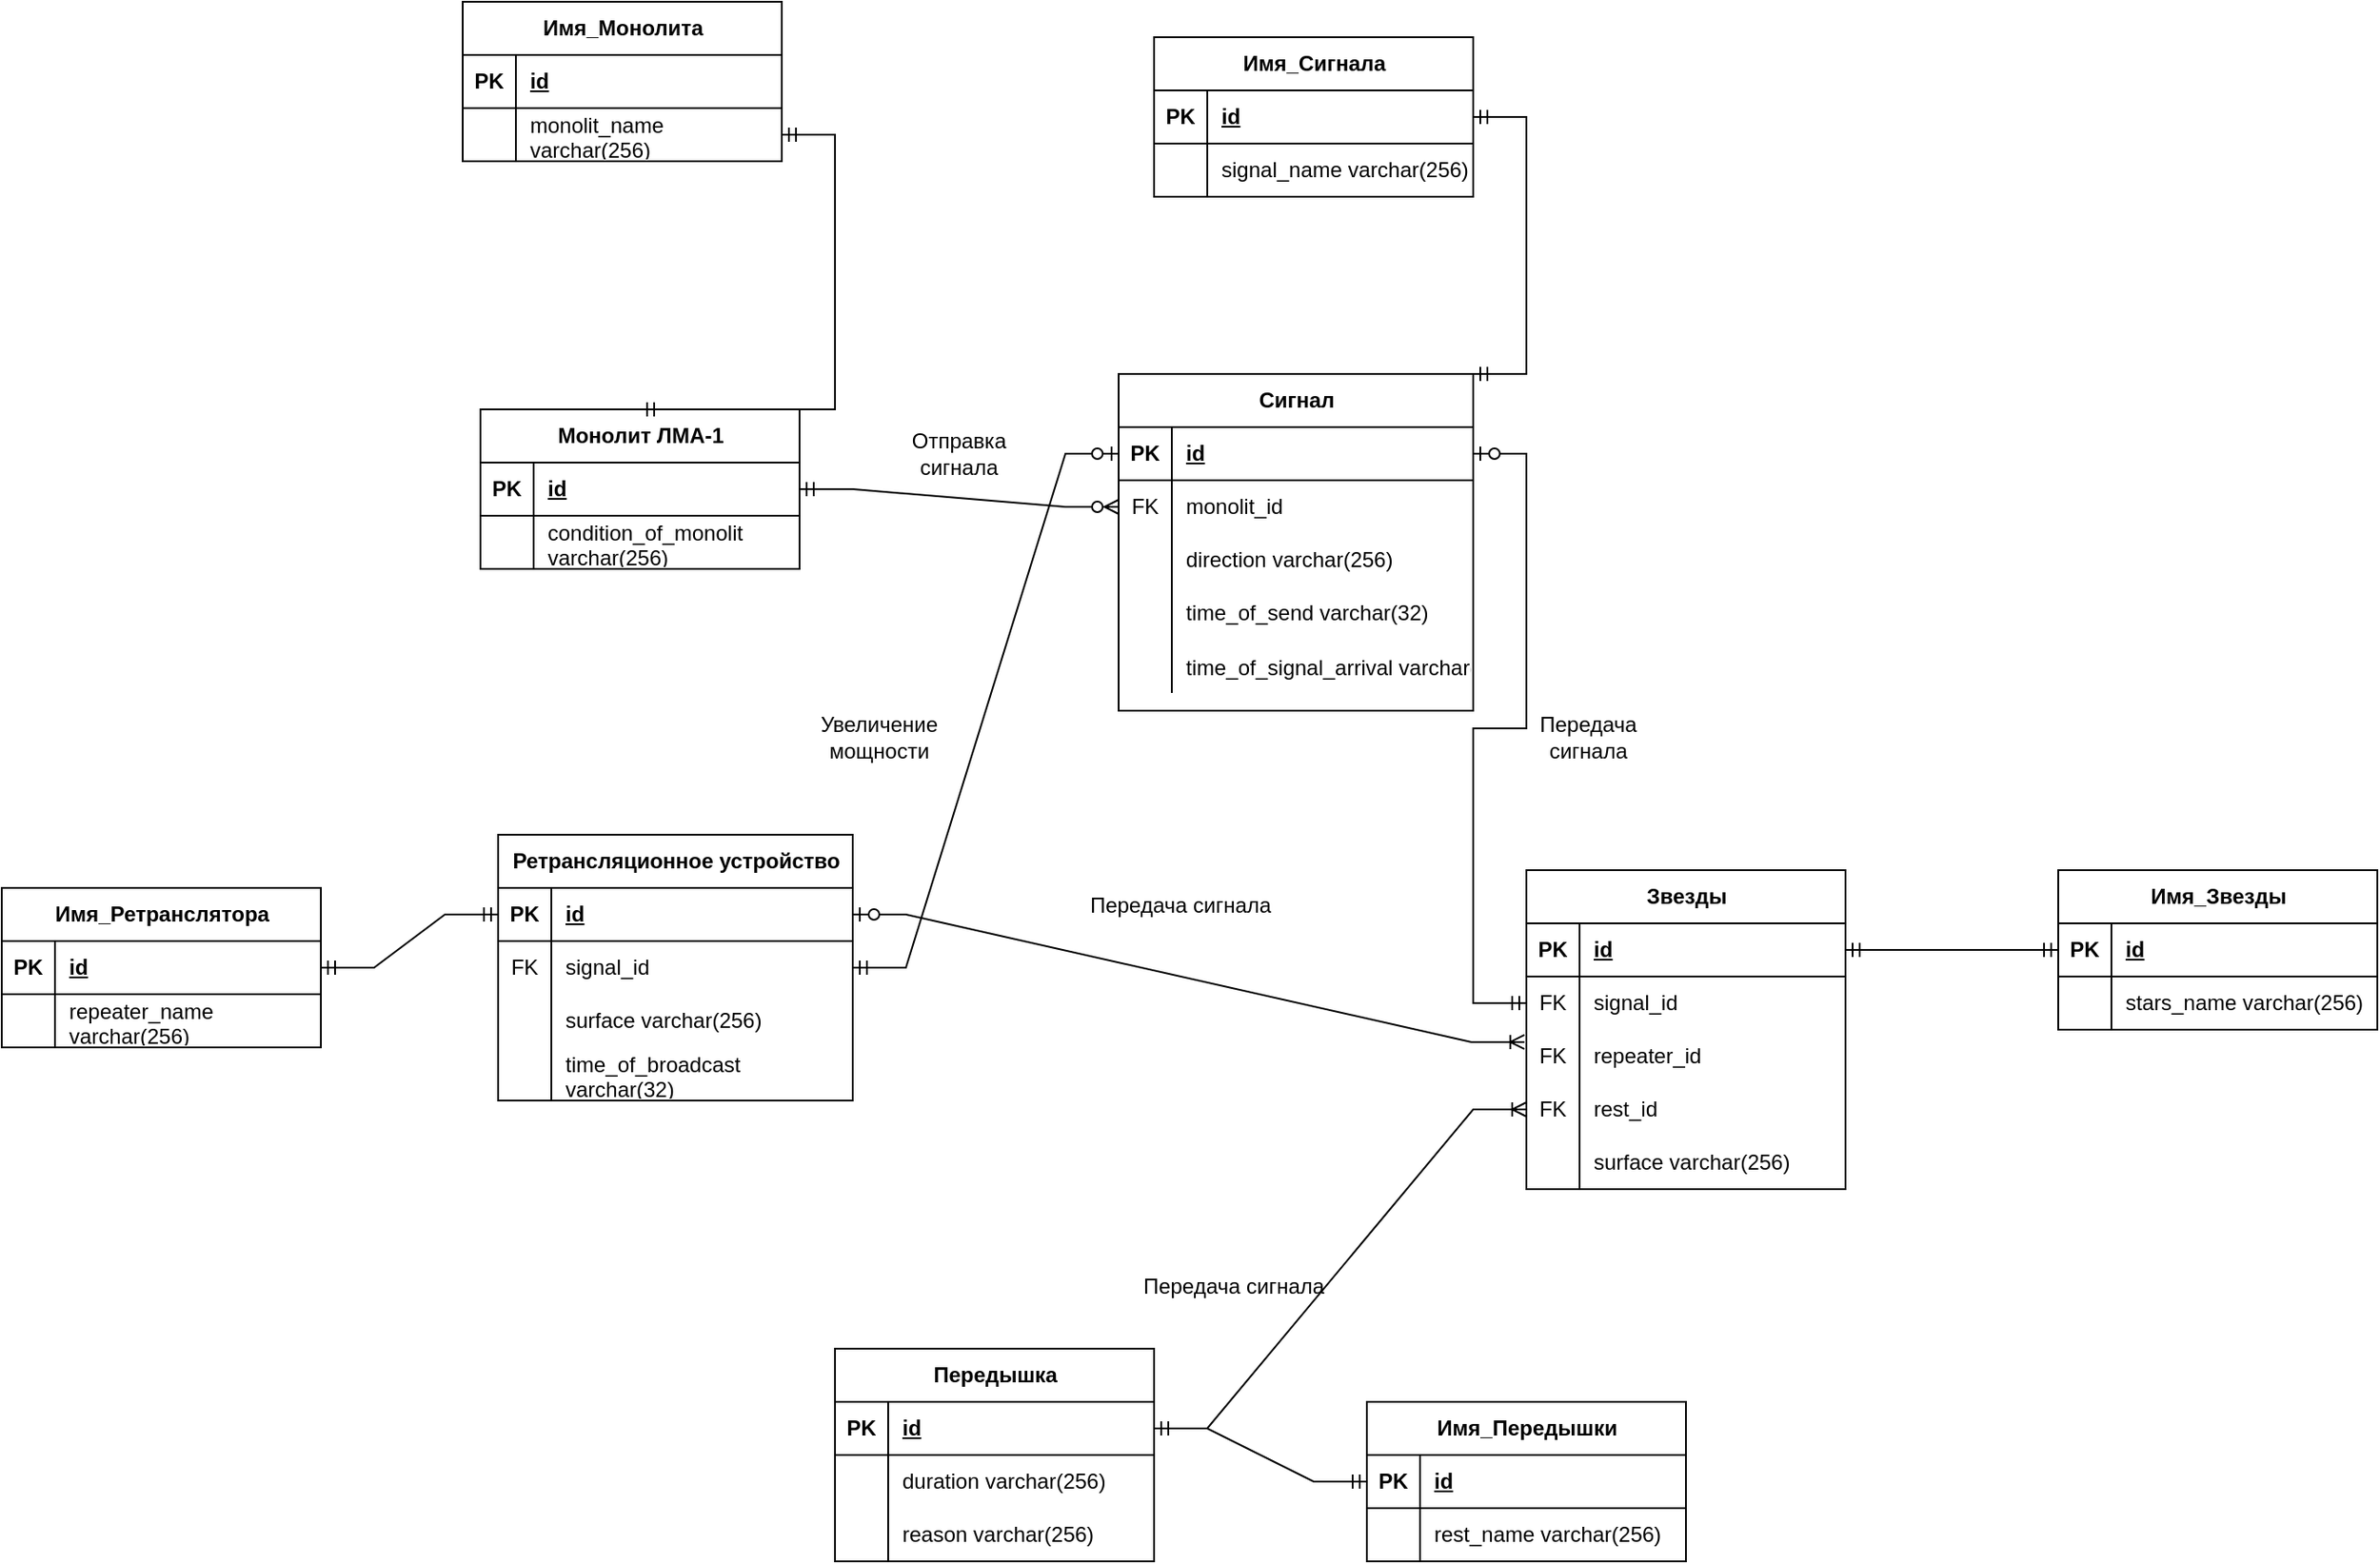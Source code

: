 <mxfile version="22.1.21" type="device">
  <diagram name="Страница — 1" id="VQJvJj8ZAgsgvcjKCSfi">
    <mxGraphModel dx="2867" dy="1068" grid="1" gridSize="10" guides="1" tooltips="1" connect="1" arrows="1" fold="1" page="1" pageScale="1" pageWidth="827" pageHeight="1169" math="0" shadow="0">
      <root>
        <mxCell id="0" />
        <mxCell id="1" parent="0" />
        <mxCell id="xMGTxP7Kt4vGmx2bxv9T-1" value="Монолит ЛМА-1" style="shape=table;startSize=30;container=1;collapsible=1;childLayout=tableLayout;fixedRows=1;rowLines=0;fontStyle=1;align=center;resizeLast=1;html=1;" parent="1" vertex="1">
          <mxGeometry x="40" y="460" width="180" height="90" as="geometry" />
        </mxCell>
        <mxCell id="xMGTxP7Kt4vGmx2bxv9T-2" value="" style="shape=tableRow;horizontal=0;startSize=0;swimlaneHead=0;swimlaneBody=0;fillColor=none;collapsible=0;dropTarget=0;points=[[0,0.5],[1,0.5]];portConstraint=eastwest;top=0;left=0;right=0;bottom=1;" parent="xMGTxP7Kt4vGmx2bxv9T-1" vertex="1">
          <mxGeometry y="30" width="180" height="30" as="geometry" />
        </mxCell>
        <mxCell id="xMGTxP7Kt4vGmx2bxv9T-3" value="PK" style="shape=partialRectangle;connectable=0;fillColor=none;top=0;left=0;bottom=0;right=0;fontStyle=1;overflow=hidden;whiteSpace=wrap;html=1;" parent="xMGTxP7Kt4vGmx2bxv9T-2" vertex="1">
          <mxGeometry width="30" height="30" as="geometry">
            <mxRectangle width="30" height="30" as="alternateBounds" />
          </mxGeometry>
        </mxCell>
        <mxCell id="xMGTxP7Kt4vGmx2bxv9T-4" value="id" style="shape=partialRectangle;connectable=0;fillColor=none;top=0;left=0;bottom=0;right=0;align=left;spacingLeft=6;fontStyle=5;overflow=hidden;whiteSpace=wrap;html=1;" parent="xMGTxP7Kt4vGmx2bxv9T-2" vertex="1">
          <mxGeometry x="30" width="150" height="30" as="geometry">
            <mxRectangle width="150" height="30" as="alternateBounds" />
          </mxGeometry>
        </mxCell>
        <mxCell id="xMGTxP7Kt4vGmx2bxv9T-8" value="" style="shape=tableRow;horizontal=0;startSize=0;swimlaneHead=0;swimlaneBody=0;fillColor=none;collapsible=0;dropTarget=0;points=[[0,0.5],[1,0.5]];portConstraint=eastwest;top=0;left=0;right=0;bottom=0;" parent="xMGTxP7Kt4vGmx2bxv9T-1" vertex="1">
          <mxGeometry y="60" width="180" height="30" as="geometry" />
        </mxCell>
        <mxCell id="xMGTxP7Kt4vGmx2bxv9T-9" value="" style="shape=partialRectangle;connectable=0;fillColor=none;top=0;left=0;bottom=0;right=0;editable=1;overflow=hidden;whiteSpace=wrap;html=1;" parent="xMGTxP7Kt4vGmx2bxv9T-8" vertex="1">
          <mxGeometry width="30" height="30" as="geometry">
            <mxRectangle width="30" height="30" as="alternateBounds" />
          </mxGeometry>
        </mxCell>
        <mxCell id="xMGTxP7Kt4vGmx2bxv9T-10" value="condition_of_monolit varchar(256)" style="shape=partialRectangle;connectable=0;fillColor=none;top=0;left=0;bottom=0;right=0;align=left;spacingLeft=6;overflow=hidden;whiteSpace=wrap;html=1;" parent="xMGTxP7Kt4vGmx2bxv9T-8" vertex="1">
          <mxGeometry x="30" width="150" height="30" as="geometry">
            <mxRectangle width="150" height="30" as="alternateBounds" />
          </mxGeometry>
        </mxCell>
        <mxCell id="xMGTxP7Kt4vGmx2bxv9T-14" value="Сигнал" style="shape=table;startSize=30;container=1;collapsible=1;childLayout=tableLayout;fixedRows=1;rowLines=0;fontStyle=1;align=center;resizeLast=1;html=1;" parent="1" vertex="1">
          <mxGeometry x="400" y="440" width="200" height="190" as="geometry" />
        </mxCell>
        <mxCell id="xMGTxP7Kt4vGmx2bxv9T-15" value="" style="shape=tableRow;horizontal=0;startSize=0;swimlaneHead=0;swimlaneBody=0;fillColor=none;collapsible=0;dropTarget=0;points=[[0,0.5],[1,0.5]];portConstraint=eastwest;top=0;left=0;right=0;bottom=1;" parent="xMGTxP7Kt4vGmx2bxv9T-14" vertex="1">
          <mxGeometry y="30" width="200" height="30" as="geometry" />
        </mxCell>
        <mxCell id="xMGTxP7Kt4vGmx2bxv9T-16" value="PK" style="shape=partialRectangle;connectable=0;fillColor=none;top=0;left=0;bottom=0;right=0;fontStyle=1;overflow=hidden;whiteSpace=wrap;html=1;" parent="xMGTxP7Kt4vGmx2bxv9T-15" vertex="1">
          <mxGeometry width="30" height="30" as="geometry">
            <mxRectangle width="30" height="30" as="alternateBounds" />
          </mxGeometry>
        </mxCell>
        <mxCell id="xMGTxP7Kt4vGmx2bxv9T-17" value="id" style="shape=partialRectangle;connectable=0;fillColor=none;top=0;left=0;bottom=0;right=0;align=left;spacingLeft=6;fontStyle=5;overflow=hidden;whiteSpace=wrap;html=1;" parent="xMGTxP7Kt4vGmx2bxv9T-15" vertex="1">
          <mxGeometry x="30" width="170" height="30" as="geometry">
            <mxRectangle width="170" height="30" as="alternateBounds" />
          </mxGeometry>
        </mxCell>
        <mxCell id="xMGTxP7Kt4vGmx2bxv9T-48" value="" style="shape=tableRow;horizontal=0;startSize=0;swimlaneHead=0;swimlaneBody=0;fillColor=none;collapsible=0;dropTarget=0;points=[[0,0.5],[1,0.5]];portConstraint=eastwest;top=0;left=0;right=0;bottom=0;" parent="xMGTxP7Kt4vGmx2bxv9T-14" vertex="1">
          <mxGeometry y="60" width="200" height="30" as="geometry" />
        </mxCell>
        <mxCell id="xMGTxP7Kt4vGmx2bxv9T-49" value="FK" style="shape=partialRectangle;connectable=0;fillColor=none;top=0;left=0;bottom=0;right=0;fontStyle=0;overflow=hidden;whiteSpace=wrap;html=1;" parent="xMGTxP7Kt4vGmx2bxv9T-48" vertex="1">
          <mxGeometry width="30" height="30" as="geometry">
            <mxRectangle width="30" height="30" as="alternateBounds" />
          </mxGeometry>
        </mxCell>
        <mxCell id="xMGTxP7Kt4vGmx2bxv9T-50" value="monolit_id" style="shape=partialRectangle;connectable=0;fillColor=none;top=0;left=0;bottom=0;right=0;align=left;spacingLeft=6;fontStyle=0;overflow=hidden;whiteSpace=wrap;html=1;" parent="xMGTxP7Kt4vGmx2bxv9T-48" vertex="1">
          <mxGeometry x="30" width="170" height="30" as="geometry">
            <mxRectangle width="170" height="30" as="alternateBounds" />
          </mxGeometry>
        </mxCell>
        <mxCell id="xMGTxP7Kt4vGmx2bxv9T-21" value="" style="shape=tableRow;horizontal=0;startSize=0;swimlaneHead=0;swimlaneBody=0;fillColor=none;collapsible=0;dropTarget=0;points=[[0,0.5],[1,0.5]];portConstraint=eastwest;top=0;left=0;right=0;bottom=0;" parent="xMGTxP7Kt4vGmx2bxv9T-14" vertex="1">
          <mxGeometry y="90" width="200" height="30" as="geometry" />
        </mxCell>
        <mxCell id="xMGTxP7Kt4vGmx2bxv9T-22" value="" style="shape=partialRectangle;connectable=0;fillColor=none;top=0;left=0;bottom=0;right=0;editable=1;overflow=hidden;whiteSpace=wrap;html=1;" parent="xMGTxP7Kt4vGmx2bxv9T-21" vertex="1">
          <mxGeometry width="30" height="30" as="geometry">
            <mxRectangle width="30" height="30" as="alternateBounds" />
          </mxGeometry>
        </mxCell>
        <mxCell id="xMGTxP7Kt4vGmx2bxv9T-23" value="direction varchar(256)" style="shape=partialRectangle;connectable=0;fillColor=none;top=0;left=0;bottom=0;right=0;align=left;spacingLeft=6;overflow=hidden;whiteSpace=wrap;html=1;" parent="xMGTxP7Kt4vGmx2bxv9T-21" vertex="1">
          <mxGeometry x="30" width="170" height="30" as="geometry">
            <mxRectangle width="170" height="30" as="alternateBounds" />
          </mxGeometry>
        </mxCell>
        <mxCell id="xMGTxP7Kt4vGmx2bxv9T-24" value="" style="shape=tableRow;horizontal=0;startSize=0;swimlaneHead=0;swimlaneBody=0;fillColor=none;collapsible=0;dropTarget=0;points=[[0,0.5],[1,0.5]];portConstraint=eastwest;top=0;left=0;right=0;bottom=0;" parent="xMGTxP7Kt4vGmx2bxv9T-14" vertex="1">
          <mxGeometry y="120" width="200" height="30" as="geometry" />
        </mxCell>
        <mxCell id="xMGTxP7Kt4vGmx2bxv9T-25" value="" style="shape=partialRectangle;connectable=0;fillColor=none;top=0;left=0;bottom=0;right=0;editable=1;overflow=hidden;whiteSpace=wrap;html=1;" parent="xMGTxP7Kt4vGmx2bxv9T-24" vertex="1">
          <mxGeometry width="30" height="30" as="geometry">
            <mxRectangle width="30" height="30" as="alternateBounds" />
          </mxGeometry>
        </mxCell>
        <mxCell id="xMGTxP7Kt4vGmx2bxv9T-26" value="time_of_send varchar(32)" style="shape=partialRectangle;connectable=0;fillColor=none;top=0;left=0;bottom=0;right=0;align=left;spacingLeft=6;overflow=hidden;whiteSpace=wrap;html=1;" parent="xMGTxP7Kt4vGmx2bxv9T-24" vertex="1">
          <mxGeometry x="30" width="170" height="30" as="geometry">
            <mxRectangle width="170" height="30" as="alternateBounds" />
          </mxGeometry>
        </mxCell>
        <mxCell id="rWbChMXOexPjpQGfSsMa-2" value="" style="shape=tableRow;horizontal=0;startSize=0;swimlaneHead=0;swimlaneBody=0;fillColor=none;collapsible=0;dropTarget=0;points=[[0,0.5],[1,0.5]];portConstraint=eastwest;top=0;left=0;right=0;bottom=0;" vertex="1" parent="xMGTxP7Kt4vGmx2bxv9T-14">
          <mxGeometry y="150" width="200" height="30" as="geometry" />
        </mxCell>
        <mxCell id="rWbChMXOexPjpQGfSsMa-3" value="" style="shape=partialRectangle;connectable=0;fillColor=none;top=0;left=0;bottom=0;right=0;editable=1;overflow=hidden;" vertex="1" parent="rWbChMXOexPjpQGfSsMa-2">
          <mxGeometry width="30" height="30" as="geometry">
            <mxRectangle width="30" height="30" as="alternateBounds" />
          </mxGeometry>
        </mxCell>
        <mxCell id="rWbChMXOexPjpQGfSsMa-4" value="time_of_signal_arrival varchar(256)" style="shape=partialRectangle;connectable=0;fillColor=none;top=0;left=0;bottom=0;right=0;align=left;spacingLeft=6;overflow=hidden;" vertex="1" parent="rWbChMXOexPjpQGfSsMa-2">
          <mxGeometry x="30" width="170" height="30" as="geometry">
            <mxRectangle width="170" height="30" as="alternateBounds" />
          </mxGeometry>
        </mxCell>
        <mxCell id="xMGTxP7Kt4vGmx2bxv9T-27" value="Ретрансляционное устройство" style="shape=table;startSize=30;container=1;collapsible=1;childLayout=tableLayout;fixedRows=1;rowLines=0;fontStyle=1;align=center;resizeLast=1;html=1;" parent="1" vertex="1">
          <mxGeometry x="50" y="700" width="200" height="150" as="geometry" />
        </mxCell>
        <mxCell id="xMGTxP7Kt4vGmx2bxv9T-28" value="" style="shape=tableRow;horizontal=0;startSize=0;swimlaneHead=0;swimlaneBody=0;fillColor=none;collapsible=0;dropTarget=0;points=[[0,0.5],[1,0.5]];portConstraint=eastwest;top=0;left=0;right=0;bottom=1;" parent="xMGTxP7Kt4vGmx2bxv9T-27" vertex="1">
          <mxGeometry y="30" width="200" height="30" as="geometry" />
        </mxCell>
        <mxCell id="xMGTxP7Kt4vGmx2bxv9T-29" value="PK" style="shape=partialRectangle;connectable=0;fillColor=none;top=0;left=0;bottom=0;right=0;fontStyle=1;overflow=hidden;whiteSpace=wrap;html=1;" parent="xMGTxP7Kt4vGmx2bxv9T-28" vertex="1">
          <mxGeometry width="30" height="30" as="geometry">
            <mxRectangle width="30" height="30" as="alternateBounds" />
          </mxGeometry>
        </mxCell>
        <mxCell id="xMGTxP7Kt4vGmx2bxv9T-30" value="id" style="shape=partialRectangle;connectable=0;fillColor=none;top=0;left=0;bottom=0;right=0;align=left;spacingLeft=6;fontStyle=5;overflow=hidden;whiteSpace=wrap;html=1;" parent="xMGTxP7Kt4vGmx2bxv9T-28" vertex="1">
          <mxGeometry x="30" width="170" height="30" as="geometry">
            <mxRectangle width="170" height="30" as="alternateBounds" />
          </mxGeometry>
        </mxCell>
        <mxCell id="xMGTxP7Kt4vGmx2bxv9T-34" value="" style="shape=tableRow;horizontal=0;startSize=0;swimlaneHead=0;swimlaneBody=0;fillColor=none;collapsible=0;dropTarget=0;points=[[0,0.5],[1,0.5]];portConstraint=eastwest;top=0;left=0;right=0;bottom=0;" parent="xMGTxP7Kt4vGmx2bxv9T-27" vertex="1">
          <mxGeometry y="60" width="200" height="30" as="geometry" />
        </mxCell>
        <mxCell id="xMGTxP7Kt4vGmx2bxv9T-35" value="FK" style="shape=partialRectangle;connectable=0;fillColor=none;top=0;left=0;bottom=0;right=0;editable=1;overflow=hidden;whiteSpace=wrap;html=1;" parent="xMGTxP7Kt4vGmx2bxv9T-34" vertex="1">
          <mxGeometry width="30" height="30" as="geometry">
            <mxRectangle width="30" height="30" as="alternateBounds" />
          </mxGeometry>
        </mxCell>
        <mxCell id="xMGTxP7Kt4vGmx2bxv9T-36" value="signal_id" style="shape=partialRectangle;connectable=0;fillColor=none;top=0;left=0;bottom=0;right=0;align=left;spacingLeft=6;overflow=hidden;whiteSpace=wrap;html=1;" parent="xMGTxP7Kt4vGmx2bxv9T-34" vertex="1">
          <mxGeometry x="30" width="170" height="30" as="geometry">
            <mxRectangle width="170" height="30" as="alternateBounds" />
          </mxGeometry>
        </mxCell>
        <mxCell id="xMGTxP7Kt4vGmx2bxv9T-37" value="" style="shape=tableRow;horizontal=0;startSize=0;swimlaneHead=0;swimlaneBody=0;fillColor=none;collapsible=0;dropTarget=0;points=[[0,0.5],[1,0.5]];portConstraint=eastwest;top=0;left=0;right=0;bottom=0;" parent="xMGTxP7Kt4vGmx2bxv9T-27" vertex="1">
          <mxGeometry y="90" width="200" height="30" as="geometry" />
        </mxCell>
        <mxCell id="xMGTxP7Kt4vGmx2bxv9T-38" value="" style="shape=partialRectangle;connectable=0;fillColor=none;top=0;left=0;bottom=0;right=0;editable=1;overflow=hidden;whiteSpace=wrap;html=1;" parent="xMGTxP7Kt4vGmx2bxv9T-37" vertex="1">
          <mxGeometry width="30" height="30" as="geometry">
            <mxRectangle width="30" height="30" as="alternateBounds" />
          </mxGeometry>
        </mxCell>
        <mxCell id="xMGTxP7Kt4vGmx2bxv9T-39" value="surface varchar(256)" style="shape=partialRectangle;connectable=0;fillColor=none;top=0;left=0;bottom=0;right=0;align=left;spacingLeft=6;overflow=hidden;whiteSpace=wrap;html=1;" parent="xMGTxP7Kt4vGmx2bxv9T-37" vertex="1">
          <mxGeometry x="30" width="170" height="30" as="geometry">
            <mxRectangle width="170" height="30" as="alternateBounds" />
          </mxGeometry>
        </mxCell>
        <mxCell id="xMGTxP7Kt4vGmx2bxv9T-51" value="" style="shape=tableRow;horizontal=0;startSize=0;swimlaneHead=0;swimlaneBody=0;fillColor=none;collapsible=0;dropTarget=0;points=[[0,0.5],[1,0.5]];portConstraint=eastwest;top=0;left=0;right=0;bottom=0;" parent="xMGTxP7Kt4vGmx2bxv9T-27" vertex="1">
          <mxGeometry y="120" width="200" height="30" as="geometry" />
        </mxCell>
        <mxCell id="xMGTxP7Kt4vGmx2bxv9T-52" value="" style="shape=partialRectangle;connectable=0;fillColor=none;top=0;left=0;bottom=0;right=0;fontStyle=0;overflow=hidden;whiteSpace=wrap;html=1;" parent="xMGTxP7Kt4vGmx2bxv9T-51" vertex="1">
          <mxGeometry width="30" height="30" as="geometry">
            <mxRectangle width="30" height="30" as="alternateBounds" />
          </mxGeometry>
        </mxCell>
        <mxCell id="xMGTxP7Kt4vGmx2bxv9T-53" value="time_of_broadcast varchar(32)" style="shape=partialRectangle;connectable=0;fillColor=none;top=0;left=0;bottom=0;right=0;align=left;spacingLeft=6;fontStyle=0;overflow=hidden;whiteSpace=wrap;html=1;" parent="xMGTxP7Kt4vGmx2bxv9T-51" vertex="1">
          <mxGeometry x="30" width="170" height="30" as="geometry">
            <mxRectangle width="170" height="30" as="alternateBounds" />
          </mxGeometry>
        </mxCell>
        <mxCell id="xMGTxP7Kt4vGmx2bxv9T-70" value="Передышка" style="shape=table;startSize=30;container=1;collapsible=1;childLayout=tableLayout;fixedRows=1;rowLines=0;fontStyle=1;align=center;resizeLast=1;html=1;" parent="1" vertex="1">
          <mxGeometry x="240" y="990" width="180" height="120" as="geometry" />
        </mxCell>
        <mxCell id="xMGTxP7Kt4vGmx2bxv9T-71" value="" style="shape=tableRow;horizontal=0;startSize=0;swimlaneHead=0;swimlaneBody=0;fillColor=none;collapsible=0;dropTarget=0;points=[[0,0.5],[1,0.5]];portConstraint=eastwest;top=0;left=0;right=0;bottom=1;" parent="xMGTxP7Kt4vGmx2bxv9T-70" vertex="1">
          <mxGeometry y="30" width="180" height="30" as="geometry" />
        </mxCell>
        <mxCell id="xMGTxP7Kt4vGmx2bxv9T-72" value="PK" style="shape=partialRectangle;connectable=0;fillColor=none;top=0;left=0;bottom=0;right=0;fontStyle=1;overflow=hidden;whiteSpace=wrap;html=1;" parent="xMGTxP7Kt4vGmx2bxv9T-71" vertex="1">
          <mxGeometry width="30" height="30" as="geometry">
            <mxRectangle width="30" height="30" as="alternateBounds" />
          </mxGeometry>
        </mxCell>
        <mxCell id="xMGTxP7Kt4vGmx2bxv9T-73" value="id" style="shape=partialRectangle;connectable=0;fillColor=none;top=0;left=0;bottom=0;right=0;align=left;spacingLeft=6;fontStyle=5;overflow=hidden;whiteSpace=wrap;html=1;" parent="xMGTxP7Kt4vGmx2bxv9T-71" vertex="1">
          <mxGeometry x="30" width="150" height="30" as="geometry">
            <mxRectangle width="150" height="30" as="alternateBounds" />
          </mxGeometry>
        </mxCell>
        <mxCell id="xMGTxP7Kt4vGmx2bxv9T-80" value="" style="shape=tableRow;horizontal=0;startSize=0;swimlaneHead=0;swimlaneBody=0;fillColor=none;collapsible=0;dropTarget=0;points=[[0,0.5],[1,0.5]];portConstraint=eastwest;top=0;left=0;right=0;bottom=0;" parent="xMGTxP7Kt4vGmx2bxv9T-70" vertex="1">
          <mxGeometry y="60" width="180" height="30" as="geometry" />
        </mxCell>
        <mxCell id="xMGTxP7Kt4vGmx2bxv9T-81" value="" style="shape=partialRectangle;connectable=0;fillColor=none;top=0;left=0;bottom=0;right=0;editable=1;overflow=hidden;whiteSpace=wrap;html=1;" parent="xMGTxP7Kt4vGmx2bxv9T-80" vertex="1">
          <mxGeometry width="30" height="30" as="geometry">
            <mxRectangle width="30" height="30" as="alternateBounds" />
          </mxGeometry>
        </mxCell>
        <mxCell id="xMGTxP7Kt4vGmx2bxv9T-82" value="duration varchar(256)" style="shape=partialRectangle;connectable=0;fillColor=none;top=0;left=0;bottom=0;right=0;align=left;spacingLeft=6;overflow=hidden;whiteSpace=wrap;html=1;" parent="xMGTxP7Kt4vGmx2bxv9T-80" vertex="1">
          <mxGeometry x="30" width="150" height="30" as="geometry">
            <mxRectangle width="150" height="30" as="alternateBounds" />
          </mxGeometry>
        </mxCell>
        <mxCell id="xMGTxP7Kt4vGmx2bxv9T-86" value="" style="shape=tableRow;horizontal=0;startSize=0;swimlaneHead=0;swimlaneBody=0;fillColor=none;collapsible=0;dropTarget=0;points=[[0,0.5],[1,0.5]];portConstraint=eastwest;top=0;left=0;right=0;bottom=0;" parent="xMGTxP7Kt4vGmx2bxv9T-70" vertex="1">
          <mxGeometry y="90" width="180" height="30" as="geometry" />
        </mxCell>
        <mxCell id="xMGTxP7Kt4vGmx2bxv9T-87" value="" style="shape=partialRectangle;connectable=0;fillColor=none;top=0;left=0;bottom=0;right=0;fontStyle=0;overflow=hidden;whiteSpace=wrap;html=1;" parent="xMGTxP7Kt4vGmx2bxv9T-86" vertex="1">
          <mxGeometry width="30" height="30" as="geometry">
            <mxRectangle width="30" height="30" as="alternateBounds" />
          </mxGeometry>
        </mxCell>
        <mxCell id="xMGTxP7Kt4vGmx2bxv9T-88" value="reason varchar(256)" style="shape=partialRectangle;connectable=0;fillColor=none;top=0;left=0;bottom=0;right=0;align=left;spacingLeft=6;fontStyle=0;overflow=hidden;whiteSpace=wrap;html=1;" parent="xMGTxP7Kt4vGmx2bxv9T-86" vertex="1">
          <mxGeometry x="30" width="150" height="30" as="geometry">
            <mxRectangle width="150" height="30" as="alternateBounds" />
          </mxGeometry>
        </mxCell>
        <mxCell id="xMGTxP7Kt4vGmx2bxv9T-112" value="" style="edgeStyle=entityRelationEdgeStyle;fontSize=12;html=1;endArrow=ERoneToMany;startArrow=ERzeroToOne;rounded=0;exitX=1;exitY=0.5;exitDx=0;exitDy=0;entryX=-0.006;entryY=0.233;entryDx=0;entryDy=0;entryPerimeter=0;" parent="1" source="xMGTxP7Kt4vGmx2bxv9T-28" target="xMGTxP7Kt4vGmx2bxv9T-61" edge="1">
          <mxGeometry width="100" height="100" relative="1" as="geometry">
            <mxPoint x="460" y="710" as="sourcePoint" />
            <mxPoint x="560" y="610" as="targetPoint" />
          </mxGeometry>
        </mxCell>
        <mxCell id="xMGTxP7Kt4vGmx2bxv9T-113" value="" style="edgeStyle=entityRelationEdgeStyle;fontSize=12;html=1;endArrow=ERzeroToOne;startArrow=ERmandOne;rounded=0;entryX=0;entryY=0.5;entryDx=0;entryDy=0;exitX=1;exitY=0.5;exitDx=0;exitDy=0;" parent="1" source="xMGTxP7Kt4vGmx2bxv9T-34" target="xMGTxP7Kt4vGmx2bxv9T-15" edge="1">
          <mxGeometry width="100" height="100" relative="1" as="geometry">
            <mxPoint x="460" y="710" as="sourcePoint" />
            <mxPoint x="560" y="610" as="targetPoint" />
          </mxGeometry>
        </mxCell>
        <mxCell id="ZduMrjdBImuG5S4QAXSp-5" value="" style="edgeStyle=entityRelationEdgeStyle;fontSize=12;html=1;endArrow=ERoneToMany;startArrow=ERmandOne;rounded=0;exitX=1;exitY=0.5;exitDx=0;exitDy=0;entryX=0;entryY=0.5;entryDx=0;entryDy=0;" parent="1" source="xMGTxP7Kt4vGmx2bxv9T-71" target="ZduMrjdBImuG5S4QAXSp-1" edge="1">
          <mxGeometry width="100" height="100" relative="1" as="geometry">
            <mxPoint x="580" y="870" as="sourcePoint" />
            <mxPoint x="680" y="770" as="targetPoint" />
          </mxGeometry>
        </mxCell>
        <mxCell id="ZduMrjdBImuG5S4QAXSp-8" value="" style="edgeStyle=entityRelationEdgeStyle;fontSize=12;html=1;endArrow=ERzeroToMany;startArrow=ERmandOne;rounded=0;exitX=1;exitY=0.5;exitDx=0;exitDy=0;entryX=0;entryY=0.5;entryDx=0;entryDy=0;" parent="1" source="xMGTxP7Kt4vGmx2bxv9T-2" target="xMGTxP7Kt4vGmx2bxv9T-48" edge="1">
          <mxGeometry width="100" height="100" relative="1" as="geometry">
            <mxPoint x="320" y="640" as="sourcePoint" />
            <mxPoint x="620" y="710" as="targetPoint" />
          </mxGeometry>
        </mxCell>
        <mxCell id="ZduMrjdBImuG5S4QAXSp-9" value="" style="edgeStyle=entityRelationEdgeStyle;fontSize=12;html=1;endArrow=ERzeroToOne;startArrow=ERmandOne;rounded=0;exitX=0;exitY=0.5;exitDx=0;exitDy=0;entryX=1;entryY=0.5;entryDx=0;entryDy=0;" parent="1" source="xMGTxP7Kt4vGmx2bxv9T-83" target="xMGTxP7Kt4vGmx2bxv9T-15" edge="1">
          <mxGeometry width="100" height="100" relative="1" as="geometry">
            <mxPoint x="520" y="810" as="sourcePoint" />
            <mxPoint x="620" y="710" as="targetPoint" />
          </mxGeometry>
        </mxCell>
        <mxCell id="ya2O7XDsAe9P0IA7Ktwh-1" value="Отправка сигнала" style="text;html=1;strokeColor=none;fillColor=none;align=center;verticalAlign=middle;whiteSpace=wrap;rounded=0;" parent="1" vertex="1">
          <mxGeometry x="260" y="460" width="100" height="50" as="geometry" />
        </mxCell>
        <mxCell id="ya2O7XDsAe9P0IA7Ktwh-2" value="Передача сигнала" style="text;html=1;strokeColor=none;fillColor=none;align=center;verticalAlign=middle;whiteSpace=wrap;rounded=0;" parent="1" vertex="1">
          <mxGeometry x="630" y="610" width="70" height="70" as="geometry" />
        </mxCell>
        <mxCell id="ya2O7XDsAe9P0IA7Ktwh-3" value="Увеличение мощности" style="text;html=1;strokeColor=none;fillColor=none;align=center;verticalAlign=middle;whiteSpace=wrap;rounded=0;" parent="1" vertex="1">
          <mxGeometry x="230" y="610" width="70" height="70" as="geometry" />
        </mxCell>
        <mxCell id="ya2O7XDsAe9P0IA7Ktwh-4" value="Передача сигнала" style="text;html=1;strokeColor=none;fillColor=none;align=center;verticalAlign=middle;whiteSpace=wrap;rounded=0;" parent="1" vertex="1">
          <mxGeometry x="380" y="720" width="110" height="40" as="geometry" />
        </mxCell>
        <mxCell id="ya2O7XDsAe9P0IA7Ktwh-5" value="Передача сигнала" style="text;html=1;strokeColor=none;fillColor=none;align=center;verticalAlign=middle;whiteSpace=wrap;rounded=0;" parent="1" vertex="1">
          <mxGeometry x="410" y="930" width="110" height="50" as="geometry" />
        </mxCell>
        <mxCell id="xMGTxP7Kt4vGmx2bxv9T-54" value="Звезды" style="shape=table;startSize=30;container=1;collapsible=1;childLayout=tableLayout;fixedRows=1;rowLines=0;fontStyle=1;align=center;resizeLast=1;html=1;" parent="1" vertex="1">
          <mxGeometry x="630" y="720" width="180" height="180" as="geometry" />
        </mxCell>
        <mxCell id="xMGTxP7Kt4vGmx2bxv9T-55" value="" style="shape=tableRow;horizontal=0;startSize=0;swimlaneHead=0;swimlaneBody=0;fillColor=none;collapsible=0;dropTarget=0;points=[[0,0.5],[1,0.5]];portConstraint=eastwest;top=0;left=0;right=0;bottom=1;" parent="xMGTxP7Kt4vGmx2bxv9T-54" vertex="1">
          <mxGeometry y="30" width="180" height="30" as="geometry" />
        </mxCell>
        <mxCell id="xMGTxP7Kt4vGmx2bxv9T-56" value="PK" style="shape=partialRectangle;connectable=0;fillColor=none;top=0;left=0;bottom=0;right=0;fontStyle=1;overflow=hidden;whiteSpace=wrap;html=1;" parent="xMGTxP7Kt4vGmx2bxv9T-55" vertex="1">
          <mxGeometry width="30" height="30" as="geometry">
            <mxRectangle width="30" height="30" as="alternateBounds" />
          </mxGeometry>
        </mxCell>
        <mxCell id="xMGTxP7Kt4vGmx2bxv9T-57" value="id" style="shape=partialRectangle;connectable=0;fillColor=none;top=0;left=0;bottom=0;right=0;align=left;spacingLeft=6;fontStyle=5;overflow=hidden;whiteSpace=wrap;html=1;" parent="xMGTxP7Kt4vGmx2bxv9T-55" vertex="1">
          <mxGeometry x="30" width="150" height="30" as="geometry">
            <mxRectangle width="150" height="30" as="alternateBounds" />
          </mxGeometry>
        </mxCell>
        <mxCell id="xMGTxP7Kt4vGmx2bxv9T-83" value="" style="shape=tableRow;horizontal=0;startSize=0;swimlaneHead=0;swimlaneBody=0;fillColor=none;collapsible=0;dropTarget=0;points=[[0,0.5],[1,0.5]];portConstraint=eastwest;top=0;left=0;right=0;bottom=0;" parent="xMGTxP7Kt4vGmx2bxv9T-54" vertex="1">
          <mxGeometry y="60" width="180" height="30" as="geometry" />
        </mxCell>
        <mxCell id="xMGTxP7Kt4vGmx2bxv9T-84" value="FK" style="shape=partialRectangle;connectable=0;fillColor=none;top=0;left=0;bottom=0;right=0;fontStyle=0;overflow=hidden;whiteSpace=wrap;html=1;" parent="xMGTxP7Kt4vGmx2bxv9T-83" vertex="1">
          <mxGeometry width="30" height="30" as="geometry">
            <mxRectangle width="30" height="30" as="alternateBounds" />
          </mxGeometry>
        </mxCell>
        <mxCell id="xMGTxP7Kt4vGmx2bxv9T-85" value="signal_id" style="shape=partialRectangle;connectable=0;fillColor=none;top=0;left=0;bottom=0;right=0;align=left;spacingLeft=6;fontStyle=0;overflow=hidden;whiteSpace=wrap;html=1;" parent="xMGTxP7Kt4vGmx2bxv9T-83" vertex="1">
          <mxGeometry x="30" width="150" height="30" as="geometry">
            <mxRectangle width="150" height="30" as="alternateBounds" />
          </mxGeometry>
        </mxCell>
        <mxCell id="xMGTxP7Kt4vGmx2bxv9T-61" value="" style="shape=tableRow;horizontal=0;startSize=0;swimlaneHead=0;swimlaneBody=0;fillColor=none;collapsible=0;dropTarget=0;points=[[0,0.5],[1,0.5]];portConstraint=eastwest;top=0;left=0;right=0;bottom=0;" parent="xMGTxP7Kt4vGmx2bxv9T-54" vertex="1">
          <mxGeometry y="90" width="180" height="30" as="geometry" />
        </mxCell>
        <mxCell id="xMGTxP7Kt4vGmx2bxv9T-62" value="FK" style="shape=partialRectangle;connectable=0;fillColor=none;top=0;left=0;bottom=0;right=0;editable=1;overflow=hidden;whiteSpace=wrap;html=1;" parent="xMGTxP7Kt4vGmx2bxv9T-61" vertex="1">
          <mxGeometry width="30" height="30" as="geometry">
            <mxRectangle width="30" height="30" as="alternateBounds" />
          </mxGeometry>
        </mxCell>
        <mxCell id="xMGTxP7Kt4vGmx2bxv9T-63" value="repeater_id" style="shape=partialRectangle;connectable=0;fillColor=none;top=0;left=0;bottom=0;right=0;align=left;spacingLeft=6;overflow=hidden;whiteSpace=wrap;html=1;" parent="xMGTxP7Kt4vGmx2bxv9T-61" vertex="1">
          <mxGeometry x="30" width="150" height="30" as="geometry">
            <mxRectangle width="150" height="30" as="alternateBounds" />
          </mxGeometry>
        </mxCell>
        <mxCell id="ZduMrjdBImuG5S4QAXSp-1" value="" style="shape=tableRow;horizontal=0;startSize=0;swimlaneHead=0;swimlaneBody=0;fillColor=none;collapsible=0;dropTarget=0;points=[[0,0.5],[1,0.5]];portConstraint=eastwest;top=0;left=0;right=0;bottom=0;" parent="xMGTxP7Kt4vGmx2bxv9T-54" vertex="1">
          <mxGeometry y="120" width="180" height="30" as="geometry" />
        </mxCell>
        <mxCell id="ZduMrjdBImuG5S4QAXSp-2" value="FK" style="shape=partialRectangle;connectable=0;fillColor=none;top=0;left=0;bottom=0;right=0;fontStyle=0;overflow=hidden;whiteSpace=wrap;html=1;" parent="ZduMrjdBImuG5S4QAXSp-1" vertex="1">
          <mxGeometry width="30" height="30" as="geometry">
            <mxRectangle width="30" height="30" as="alternateBounds" />
          </mxGeometry>
        </mxCell>
        <mxCell id="ZduMrjdBImuG5S4QAXSp-3" value="rest_id" style="shape=partialRectangle;connectable=0;fillColor=none;top=0;left=0;bottom=0;right=0;align=left;spacingLeft=6;fontStyle=0;overflow=hidden;whiteSpace=wrap;html=1;" parent="ZduMrjdBImuG5S4QAXSp-1" vertex="1">
          <mxGeometry x="30" width="150" height="30" as="geometry">
            <mxRectangle width="150" height="30" as="alternateBounds" />
          </mxGeometry>
        </mxCell>
        <mxCell id="xMGTxP7Kt4vGmx2bxv9T-64" value="" style="shape=tableRow;horizontal=0;startSize=0;swimlaneHead=0;swimlaneBody=0;fillColor=none;collapsible=0;dropTarget=0;points=[[0,0.5],[1,0.5]];portConstraint=eastwest;top=0;left=0;right=0;bottom=0;" parent="xMGTxP7Kt4vGmx2bxv9T-54" vertex="1">
          <mxGeometry y="150" width="180" height="30" as="geometry" />
        </mxCell>
        <mxCell id="xMGTxP7Kt4vGmx2bxv9T-65" value="" style="shape=partialRectangle;connectable=0;fillColor=none;top=0;left=0;bottom=0;right=0;editable=1;overflow=hidden;whiteSpace=wrap;html=1;" parent="xMGTxP7Kt4vGmx2bxv9T-64" vertex="1">
          <mxGeometry width="30" height="30" as="geometry">
            <mxRectangle width="30" height="30" as="alternateBounds" />
          </mxGeometry>
        </mxCell>
        <mxCell id="xMGTxP7Kt4vGmx2bxv9T-66" value="surface varchar(256)" style="shape=partialRectangle;connectable=0;fillColor=none;top=0;left=0;bottom=0;right=0;align=left;spacingLeft=6;overflow=hidden;whiteSpace=wrap;html=1;" parent="xMGTxP7Kt4vGmx2bxv9T-64" vertex="1">
          <mxGeometry x="30" width="150" height="30" as="geometry">
            <mxRectangle width="150" height="30" as="alternateBounds" />
          </mxGeometry>
        </mxCell>
        <mxCell id="rWbChMXOexPjpQGfSsMa-24" value="" style="shape=tableRow;horizontal=0;startSize=0;swimlaneHead=0;swimlaneBody=0;fillColor=none;collapsible=0;dropTarget=0;points=[[0,0.5],[1,0.5]];portConstraint=eastwest;top=0;left=0;right=0;bottom=0;" vertex="1" parent="1">
          <mxGeometry x="840" y="710" width="180" height="30" as="geometry" />
        </mxCell>
        <mxCell id="rWbChMXOexPjpQGfSsMa-36" value="Имя_Монолита" style="shape=table;startSize=30;container=1;collapsible=1;childLayout=tableLayout;fixedRows=1;rowLines=0;fontStyle=1;align=center;resizeLast=1;html=1;" vertex="1" parent="1">
          <mxGeometry x="30" y="230" width="180" height="90" as="geometry">
            <mxRectangle x="40" y="200" width="130" height="30" as="alternateBounds" />
          </mxGeometry>
        </mxCell>
        <mxCell id="rWbChMXOexPjpQGfSsMa-37" value="" style="shape=tableRow;horizontal=0;startSize=0;swimlaneHead=0;swimlaneBody=0;fillColor=none;collapsible=0;dropTarget=0;points=[[0,0.5],[1,0.5]];portConstraint=eastwest;top=0;left=0;right=0;bottom=1;" vertex="1" parent="rWbChMXOexPjpQGfSsMa-36">
          <mxGeometry y="30" width="180" height="30" as="geometry" />
        </mxCell>
        <mxCell id="rWbChMXOexPjpQGfSsMa-38" value="PK" style="shape=partialRectangle;connectable=0;fillColor=none;top=0;left=0;bottom=0;right=0;fontStyle=1;overflow=hidden;whiteSpace=wrap;html=1;" vertex="1" parent="rWbChMXOexPjpQGfSsMa-37">
          <mxGeometry width="30" height="30" as="geometry">
            <mxRectangle width="30" height="30" as="alternateBounds" />
          </mxGeometry>
        </mxCell>
        <mxCell id="rWbChMXOexPjpQGfSsMa-39" value="id" style="shape=partialRectangle;connectable=0;fillColor=none;top=0;left=0;bottom=0;right=0;align=left;spacingLeft=6;fontStyle=5;overflow=hidden;whiteSpace=wrap;html=1;" vertex="1" parent="rWbChMXOexPjpQGfSsMa-37">
          <mxGeometry x="30" width="150" height="30" as="geometry">
            <mxRectangle width="150" height="30" as="alternateBounds" />
          </mxGeometry>
        </mxCell>
        <mxCell id="rWbChMXOexPjpQGfSsMa-40" value="" style="shape=tableRow;horizontal=0;startSize=0;swimlaneHead=0;swimlaneBody=0;fillColor=none;collapsible=0;dropTarget=0;points=[[0,0.5],[1,0.5]];portConstraint=eastwest;top=0;left=0;right=0;bottom=0;" vertex="1" parent="rWbChMXOexPjpQGfSsMa-36">
          <mxGeometry y="60" width="180" height="30" as="geometry" />
        </mxCell>
        <mxCell id="rWbChMXOexPjpQGfSsMa-41" value="" style="shape=partialRectangle;connectable=0;fillColor=none;top=0;left=0;bottom=0;right=0;editable=1;overflow=hidden;whiteSpace=wrap;html=1;" vertex="1" parent="rWbChMXOexPjpQGfSsMa-40">
          <mxGeometry width="30" height="30" as="geometry">
            <mxRectangle width="30" height="30" as="alternateBounds" />
          </mxGeometry>
        </mxCell>
        <mxCell id="rWbChMXOexPjpQGfSsMa-42" value="monolit_name varchar(256)" style="shape=partialRectangle;connectable=0;fillColor=none;top=0;left=0;bottom=0;right=0;align=left;spacingLeft=6;overflow=hidden;whiteSpace=wrap;html=1;" vertex="1" parent="rWbChMXOexPjpQGfSsMa-40">
          <mxGeometry x="30" width="150" height="30" as="geometry">
            <mxRectangle width="150" height="30" as="alternateBounds" />
          </mxGeometry>
        </mxCell>
        <mxCell id="rWbChMXOexPjpQGfSsMa-50" value="" style="edgeStyle=entityRelationEdgeStyle;fontSize=12;html=1;endArrow=ERmandOne;startArrow=ERmandOne;rounded=0;exitX=0.5;exitY=0;exitDx=0;exitDy=0;" edge="1" parent="1" source="xMGTxP7Kt4vGmx2bxv9T-1" target="rWbChMXOexPjpQGfSsMa-40">
          <mxGeometry width="100" height="100" relative="1" as="geometry">
            <mxPoint x="230" y="460" as="sourcePoint" />
            <mxPoint x="100" y="300" as="targetPoint" />
          </mxGeometry>
        </mxCell>
        <mxCell id="rWbChMXOexPjpQGfSsMa-51" value="Имя_Сигнала" style="shape=table;startSize=30;container=1;collapsible=1;childLayout=tableLayout;fixedRows=1;rowLines=0;fontStyle=1;align=center;resizeLast=1;html=1;" vertex="1" parent="1">
          <mxGeometry x="420" y="250" width="180" height="90" as="geometry">
            <mxRectangle x="40" y="200" width="130" height="30" as="alternateBounds" />
          </mxGeometry>
        </mxCell>
        <mxCell id="rWbChMXOexPjpQGfSsMa-52" value="" style="shape=tableRow;horizontal=0;startSize=0;swimlaneHead=0;swimlaneBody=0;fillColor=none;collapsible=0;dropTarget=0;points=[[0,0.5],[1,0.5]];portConstraint=eastwest;top=0;left=0;right=0;bottom=1;" vertex="1" parent="rWbChMXOexPjpQGfSsMa-51">
          <mxGeometry y="30" width="180" height="30" as="geometry" />
        </mxCell>
        <mxCell id="rWbChMXOexPjpQGfSsMa-53" value="PK" style="shape=partialRectangle;connectable=0;fillColor=none;top=0;left=0;bottom=0;right=0;fontStyle=1;overflow=hidden;whiteSpace=wrap;html=1;" vertex="1" parent="rWbChMXOexPjpQGfSsMa-52">
          <mxGeometry width="30" height="30" as="geometry">
            <mxRectangle width="30" height="30" as="alternateBounds" />
          </mxGeometry>
        </mxCell>
        <mxCell id="rWbChMXOexPjpQGfSsMa-54" value="id" style="shape=partialRectangle;connectable=0;fillColor=none;top=0;left=0;bottom=0;right=0;align=left;spacingLeft=6;fontStyle=5;overflow=hidden;whiteSpace=wrap;html=1;" vertex="1" parent="rWbChMXOexPjpQGfSsMa-52">
          <mxGeometry x="30" width="150" height="30" as="geometry">
            <mxRectangle width="150" height="30" as="alternateBounds" />
          </mxGeometry>
        </mxCell>
        <mxCell id="rWbChMXOexPjpQGfSsMa-55" value="" style="shape=tableRow;horizontal=0;startSize=0;swimlaneHead=0;swimlaneBody=0;fillColor=none;collapsible=0;dropTarget=0;points=[[0,0.5],[1,0.5]];portConstraint=eastwest;top=0;left=0;right=0;bottom=0;" vertex="1" parent="rWbChMXOexPjpQGfSsMa-51">
          <mxGeometry y="60" width="180" height="30" as="geometry" />
        </mxCell>
        <mxCell id="rWbChMXOexPjpQGfSsMa-56" value="" style="shape=partialRectangle;connectable=0;fillColor=none;top=0;left=0;bottom=0;right=0;editable=1;overflow=hidden;whiteSpace=wrap;html=1;" vertex="1" parent="rWbChMXOexPjpQGfSsMa-55">
          <mxGeometry width="30" height="30" as="geometry">
            <mxRectangle width="30" height="30" as="alternateBounds" />
          </mxGeometry>
        </mxCell>
        <mxCell id="rWbChMXOexPjpQGfSsMa-57" value="signal_name varchar(256)" style="shape=partialRectangle;connectable=0;fillColor=none;top=0;left=0;bottom=0;right=0;align=left;spacingLeft=6;overflow=hidden;whiteSpace=wrap;html=1;" vertex="1" parent="rWbChMXOexPjpQGfSsMa-55">
          <mxGeometry x="30" width="150" height="30" as="geometry">
            <mxRectangle width="150" height="30" as="alternateBounds" />
          </mxGeometry>
        </mxCell>
        <mxCell id="rWbChMXOexPjpQGfSsMa-58" value="" style="edgeStyle=entityRelationEdgeStyle;fontSize=12;html=1;endArrow=ERmandOne;startArrow=ERmandOne;rounded=0;entryX=1;entryY=0.5;entryDx=0;entryDy=0;exitX=1;exitY=0;exitDx=0;exitDy=0;" edge="1" parent="1" source="xMGTxP7Kt4vGmx2bxv9T-14" target="rWbChMXOexPjpQGfSsMa-52">
          <mxGeometry width="100" height="100" relative="1" as="geometry">
            <mxPoint x="620" y="480" as="sourcePoint" />
            <mxPoint x="720" y="380" as="targetPoint" />
          </mxGeometry>
        </mxCell>
        <mxCell id="rWbChMXOexPjpQGfSsMa-59" value="Имя_Звезды" style="shape=table;startSize=30;container=1;collapsible=1;childLayout=tableLayout;fixedRows=1;rowLines=0;fontStyle=1;align=center;resizeLast=1;html=1;" vertex="1" parent="1">
          <mxGeometry x="930" y="720" width="180" height="90" as="geometry">
            <mxRectangle x="40" y="200" width="130" height="30" as="alternateBounds" />
          </mxGeometry>
        </mxCell>
        <mxCell id="rWbChMXOexPjpQGfSsMa-60" value="" style="shape=tableRow;horizontal=0;startSize=0;swimlaneHead=0;swimlaneBody=0;fillColor=none;collapsible=0;dropTarget=0;points=[[0,0.5],[1,0.5]];portConstraint=eastwest;top=0;left=0;right=0;bottom=1;" vertex="1" parent="rWbChMXOexPjpQGfSsMa-59">
          <mxGeometry y="30" width="180" height="30" as="geometry" />
        </mxCell>
        <mxCell id="rWbChMXOexPjpQGfSsMa-61" value="PK" style="shape=partialRectangle;connectable=0;fillColor=none;top=0;left=0;bottom=0;right=0;fontStyle=1;overflow=hidden;whiteSpace=wrap;html=1;" vertex="1" parent="rWbChMXOexPjpQGfSsMa-60">
          <mxGeometry width="30" height="30" as="geometry">
            <mxRectangle width="30" height="30" as="alternateBounds" />
          </mxGeometry>
        </mxCell>
        <mxCell id="rWbChMXOexPjpQGfSsMa-62" value="id" style="shape=partialRectangle;connectable=0;fillColor=none;top=0;left=0;bottom=0;right=0;align=left;spacingLeft=6;fontStyle=5;overflow=hidden;whiteSpace=wrap;html=1;" vertex="1" parent="rWbChMXOexPjpQGfSsMa-60">
          <mxGeometry x="30" width="150" height="30" as="geometry">
            <mxRectangle width="150" height="30" as="alternateBounds" />
          </mxGeometry>
        </mxCell>
        <mxCell id="rWbChMXOexPjpQGfSsMa-63" value="" style="shape=tableRow;horizontal=0;startSize=0;swimlaneHead=0;swimlaneBody=0;fillColor=none;collapsible=0;dropTarget=0;points=[[0,0.5],[1,0.5]];portConstraint=eastwest;top=0;left=0;right=0;bottom=0;" vertex="1" parent="rWbChMXOexPjpQGfSsMa-59">
          <mxGeometry y="60" width="180" height="30" as="geometry" />
        </mxCell>
        <mxCell id="rWbChMXOexPjpQGfSsMa-64" value="" style="shape=partialRectangle;connectable=0;fillColor=none;top=0;left=0;bottom=0;right=0;editable=1;overflow=hidden;whiteSpace=wrap;html=1;" vertex="1" parent="rWbChMXOexPjpQGfSsMa-63">
          <mxGeometry width="30" height="30" as="geometry">
            <mxRectangle width="30" height="30" as="alternateBounds" />
          </mxGeometry>
        </mxCell>
        <mxCell id="rWbChMXOexPjpQGfSsMa-65" value="stars_name varchar(256)" style="shape=partialRectangle;connectable=0;fillColor=none;top=0;left=0;bottom=0;right=0;align=left;spacingLeft=6;overflow=hidden;whiteSpace=wrap;html=1;" vertex="1" parent="rWbChMXOexPjpQGfSsMa-63">
          <mxGeometry x="30" width="150" height="30" as="geometry">
            <mxRectangle width="150" height="30" as="alternateBounds" />
          </mxGeometry>
        </mxCell>
        <mxCell id="rWbChMXOexPjpQGfSsMa-66" value="" style="edgeStyle=entityRelationEdgeStyle;fontSize=12;html=1;endArrow=ERmandOne;startArrow=ERmandOne;rounded=0;entryX=0;entryY=0.5;entryDx=0;entryDy=0;exitX=1;exitY=0.5;exitDx=0;exitDy=0;" edge="1" parent="1" source="xMGTxP7Kt4vGmx2bxv9T-55" target="rWbChMXOexPjpQGfSsMa-60">
          <mxGeometry width="100" height="100" relative="1" as="geometry">
            <mxPoint x="610" y="780" as="sourcePoint" />
            <mxPoint x="710" y="680" as="targetPoint" />
          </mxGeometry>
        </mxCell>
        <mxCell id="rWbChMXOexPjpQGfSsMa-68" value="Имя_Передышки" style="shape=table;startSize=30;container=1;collapsible=1;childLayout=tableLayout;fixedRows=1;rowLines=0;fontStyle=1;align=center;resizeLast=1;html=1;" vertex="1" parent="1">
          <mxGeometry x="540" y="1020" width="180" height="90" as="geometry">
            <mxRectangle x="40" y="200" width="130" height="30" as="alternateBounds" />
          </mxGeometry>
        </mxCell>
        <mxCell id="rWbChMXOexPjpQGfSsMa-69" value="" style="shape=tableRow;horizontal=0;startSize=0;swimlaneHead=0;swimlaneBody=0;fillColor=none;collapsible=0;dropTarget=0;points=[[0,0.5],[1,0.5]];portConstraint=eastwest;top=0;left=0;right=0;bottom=1;" vertex="1" parent="rWbChMXOexPjpQGfSsMa-68">
          <mxGeometry y="30" width="180" height="30" as="geometry" />
        </mxCell>
        <mxCell id="rWbChMXOexPjpQGfSsMa-70" value="PK" style="shape=partialRectangle;connectable=0;fillColor=none;top=0;left=0;bottom=0;right=0;fontStyle=1;overflow=hidden;whiteSpace=wrap;html=1;" vertex="1" parent="rWbChMXOexPjpQGfSsMa-69">
          <mxGeometry width="30" height="30" as="geometry">
            <mxRectangle width="30" height="30" as="alternateBounds" />
          </mxGeometry>
        </mxCell>
        <mxCell id="rWbChMXOexPjpQGfSsMa-71" value="id" style="shape=partialRectangle;connectable=0;fillColor=none;top=0;left=0;bottom=0;right=0;align=left;spacingLeft=6;fontStyle=5;overflow=hidden;whiteSpace=wrap;html=1;" vertex="1" parent="rWbChMXOexPjpQGfSsMa-69">
          <mxGeometry x="30" width="150" height="30" as="geometry">
            <mxRectangle width="150" height="30" as="alternateBounds" />
          </mxGeometry>
        </mxCell>
        <mxCell id="rWbChMXOexPjpQGfSsMa-72" value="" style="shape=tableRow;horizontal=0;startSize=0;swimlaneHead=0;swimlaneBody=0;fillColor=none;collapsible=0;dropTarget=0;points=[[0,0.5],[1,0.5]];portConstraint=eastwest;top=0;left=0;right=0;bottom=0;" vertex="1" parent="rWbChMXOexPjpQGfSsMa-68">
          <mxGeometry y="60" width="180" height="30" as="geometry" />
        </mxCell>
        <mxCell id="rWbChMXOexPjpQGfSsMa-73" value="" style="shape=partialRectangle;connectable=0;fillColor=none;top=0;left=0;bottom=0;right=0;editable=1;overflow=hidden;whiteSpace=wrap;html=1;" vertex="1" parent="rWbChMXOexPjpQGfSsMa-72">
          <mxGeometry width="30" height="30" as="geometry">
            <mxRectangle width="30" height="30" as="alternateBounds" />
          </mxGeometry>
        </mxCell>
        <mxCell id="rWbChMXOexPjpQGfSsMa-74" value="rest_name varchar(256)" style="shape=partialRectangle;connectable=0;fillColor=none;top=0;left=0;bottom=0;right=0;align=left;spacingLeft=6;overflow=hidden;whiteSpace=wrap;html=1;" vertex="1" parent="rWbChMXOexPjpQGfSsMa-72">
          <mxGeometry x="30" width="150" height="30" as="geometry">
            <mxRectangle width="150" height="30" as="alternateBounds" />
          </mxGeometry>
        </mxCell>
        <mxCell id="rWbChMXOexPjpQGfSsMa-75" value="" style="edgeStyle=entityRelationEdgeStyle;fontSize=12;html=1;endArrow=ERmandOne;startArrow=ERmandOne;rounded=0;exitX=1;exitY=0.5;exitDx=0;exitDy=0;entryX=0;entryY=0.5;entryDx=0;entryDy=0;" edge="1" parent="1" source="xMGTxP7Kt4vGmx2bxv9T-71" target="rWbChMXOexPjpQGfSsMa-69">
          <mxGeometry width="100" height="100" relative="1" as="geometry">
            <mxPoint x="610" y="1080" as="sourcePoint" />
            <mxPoint x="710" y="980" as="targetPoint" />
          </mxGeometry>
        </mxCell>
        <mxCell id="rWbChMXOexPjpQGfSsMa-76" value="Имя_Ретранслятора" style="shape=table;startSize=30;container=1;collapsible=1;childLayout=tableLayout;fixedRows=1;rowLines=0;fontStyle=1;align=center;resizeLast=1;html=1;" vertex="1" parent="1">
          <mxGeometry x="-230" y="730" width="180" height="90" as="geometry">
            <mxRectangle x="40" y="200" width="130" height="30" as="alternateBounds" />
          </mxGeometry>
        </mxCell>
        <mxCell id="rWbChMXOexPjpQGfSsMa-77" value="" style="shape=tableRow;horizontal=0;startSize=0;swimlaneHead=0;swimlaneBody=0;fillColor=none;collapsible=0;dropTarget=0;points=[[0,0.5],[1,0.5]];portConstraint=eastwest;top=0;left=0;right=0;bottom=1;" vertex="1" parent="rWbChMXOexPjpQGfSsMa-76">
          <mxGeometry y="30" width="180" height="30" as="geometry" />
        </mxCell>
        <mxCell id="rWbChMXOexPjpQGfSsMa-78" value="PK" style="shape=partialRectangle;connectable=0;fillColor=none;top=0;left=0;bottom=0;right=0;fontStyle=1;overflow=hidden;whiteSpace=wrap;html=1;" vertex="1" parent="rWbChMXOexPjpQGfSsMa-77">
          <mxGeometry width="30" height="30" as="geometry">
            <mxRectangle width="30" height="30" as="alternateBounds" />
          </mxGeometry>
        </mxCell>
        <mxCell id="rWbChMXOexPjpQGfSsMa-79" value="id" style="shape=partialRectangle;connectable=0;fillColor=none;top=0;left=0;bottom=0;right=0;align=left;spacingLeft=6;fontStyle=5;overflow=hidden;whiteSpace=wrap;html=1;" vertex="1" parent="rWbChMXOexPjpQGfSsMa-77">
          <mxGeometry x="30" width="150" height="30" as="geometry">
            <mxRectangle width="150" height="30" as="alternateBounds" />
          </mxGeometry>
        </mxCell>
        <mxCell id="rWbChMXOexPjpQGfSsMa-80" value="" style="shape=tableRow;horizontal=0;startSize=0;swimlaneHead=0;swimlaneBody=0;fillColor=none;collapsible=0;dropTarget=0;points=[[0,0.5],[1,0.5]];portConstraint=eastwest;top=0;left=0;right=0;bottom=0;" vertex="1" parent="rWbChMXOexPjpQGfSsMa-76">
          <mxGeometry y="60" width="180" height="30" as="geometry" />
        </mxCell>
        <mxCell id="rWbChMXOexPjpQGfSsMa-81" value="" style="shape=partialRectangle;connectable=0;fillColor=none;top=0;left=0;bottom=0;right=0;editable=1;overflow=hidden;whiteSpace=wrap;html=1;" vertex="1" parent="rWbChMXOexPjpQGfSsMa-80">
          <mxGeometry width="30" height="30" as="geometry">
            <mxRectangle width="30" height="30" as="alternateBounds" />
          </mxGeometry>
        </mxCell>
        <mxCell id="rWbChMXOexPjpQGfSsMa-82" value="repeater_name varchar(256)" style="shape=partialRectangle;connectable=0;fillColor=none;top=0;left=0;bottom=0;right=0;align=left;spacingLeft=6;overflow=hidden;whiteSpace=wrap;html=1;" vertex="1" parent="rWbChMXOexPjpQGfSsMa-80">
          <mxGeometry x="30" width="150" height="30" as="geometry">
            <mxRectangle width="150" height="30" as="alternateBounds" />
          </mxGeometry>
        </mxCell>
        <mxCell id="rWbChMXOexPjpQGfSsMa-83" value="" style="edgeStyle=entityRelationEdgeStyle;fontSize=12;html=1;endArrow=ERmandOne;startArrow=ERmandOne;rounded=0;exitX=1;exitY=0.5;exitDx=0;exitDy=0;entryX=0;entryY=0.5;entryDx=0;entryDy=0;" edge="1" parent="1" source="rWbChMXOexPjpQGfSsMa-77" target="xMGTxP7Kt4vGmx2bxv9T-28">
          <mxGeometry width="100" height="100" relative="1" as="geometry">
            <mxPoint x="410" y="730" as="sourcePoint" />
            <mxPoint x="510" y="630" as="targetPoint" />
          </mxGeometry>
        </mxCell>
      </root>
    </mxGraphModel>
  </diagram>
</mxfile>
